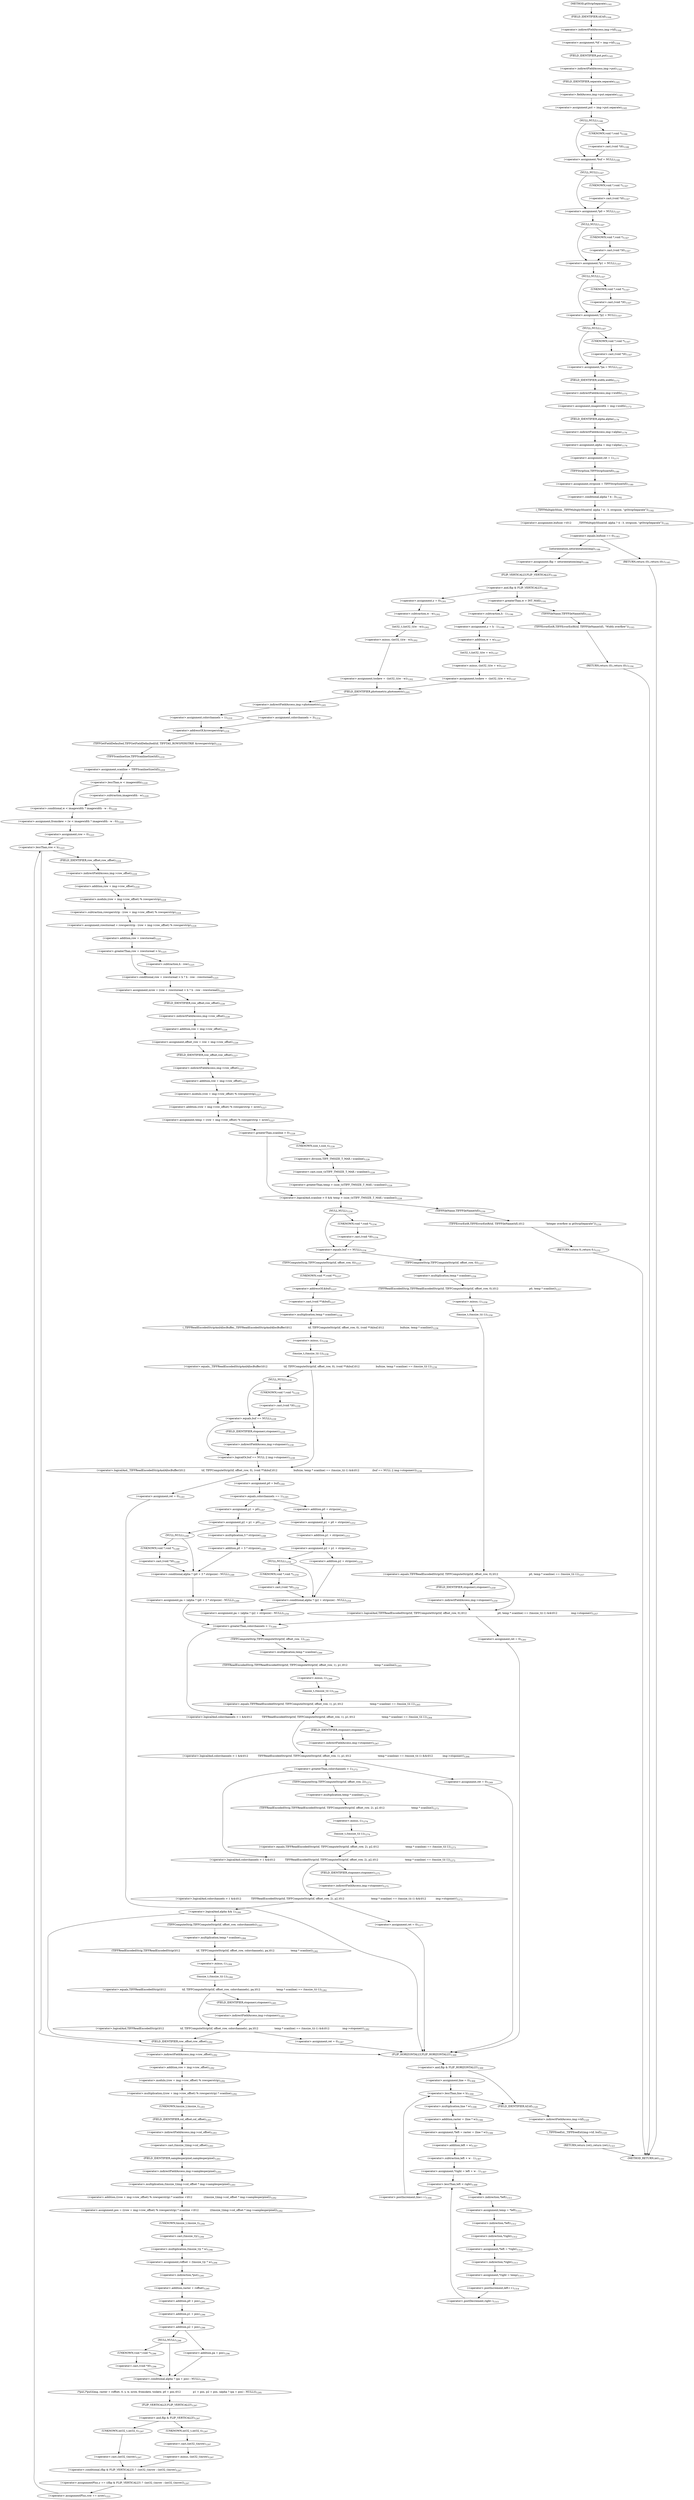 digraph "gtStripSeparate" {  
"48715" [label = <(&lt;operator&gt;.assignment,*tif = img-&gt;tif)<SUB>1164</SUB>> ]
"48721" [label = <(&lt;operator&gt;.assignment,put = img-&gt;put.separate)<SUB>1165</SUB>> ]
"48729" [label = <(&lt;operator&gt;.assignment,*buf = NULL)<SUB>1166</SUB>> ]
"48740" [label = <(&lt;operator&gt;.assignment,*p0 = NULL)<SUB>1167</SUB>> ]
"48747" [label = <(&lt;operator&gt;.assignment,*p1 = NULL)<SUB>1167</SUB>> ]
"48754" [label = <(&lt;operator&gt;.assignment,*p2 = NULL)<SUB>1167</SUB>> ]
"48761" [label = <(&lt;operator&gt;.assignment,*pa = NULL)<SUB>1167</SUB>> ]
"48777" [label = <(&lt;operator&gt;.assignment,imagewidth = img-&gt;width)<SUB>1172</SUB>> ]
"48787" [label = <(&lt;operator&gt;.assignment,alpha = img-&gt;alpha)<SUB>1176</SUB>> ]
"48794" [label = <(&lt;operator&gt;.assignment,ret = 1)<SUB>1177</SUB>> ]
"48798" [label = <(&lt;operator&gt;.assignment,stripsize = TIFFStripSize(tif))<SUB>1180</SUB>> ]
"48802" [label = <(&lt;operator&gt;.assignment,bufsize =\012        _TIFFMultiplySSize(tif, alpha ? 4 : 3, stripsize, &quot;gtStripSeparate&quot;))<SUB>1181</SUB>> ]
"48819" [label = <(&lt;operator&gt;.assignment,flip = setorientation(img))<SUB>1188</SUB>> ]
"48886" [label = <(TIFFGetFieldDefaulted,TIFFGetFieldDefaulted(tif, TIFFTAG_ROWSPERSTRIP, &amp;rowsperstrip))<SUB>1218</SUB>> ]
"48891" [label = <(&lt;operator&gt;.assignment,scanline = TIFFScanlineSize(tif))<SUB>1219</SUB>> ]
"48895" [label = <(&lt;operator&gt;.assignment,fromskew = (w &lt; imagewidth ? imagewidth - w : 0))<SUB>1220</SUB>> ]
"49320" [label = <(_TIFFfreeExt,_TIFFfreeExt(img-&gt;tif, buf))<SUB>1320</SUB>> ]
"49325" [label = <(RETURN,return (ret);,return (ret);)<SUB>1321</SUB>> ]
"48717" [label = <(&lt;operator&gt;.indirectFieldAccess,img-&gt;tif)<SUB>1164</SUB>> ]
"48723" [label = <(&lt;operator&gt;.fieldAccess,img-&gt;put.separate)<SUB>1165</SUB>> ]
"48731" [label = <(NULL,NULL)<SUB>1166</SUB>> ]
"48742" [label = <(NULL,NULL)<SUB>1167</SUB>> ]
"48749" [label = <(NULL,NULL)<SUB>1167</SUB>> ]
"48756" [label = <(NULL,NULL)<SUB>1167</SUB>> ]
"48763" [label = <(NULL,NULL)<SUB>1167</SUB>> ]
"48779" [label = <(&lt;operator&gt;.indirectFieldAccess,img-&gt;width)<SUB>1172</SUB>> ]
"48789" [label = <(&lt;operator&gt;.indirectFieldAccess,img-&gt;alpha)<SUB>1176</SUB>> ]
"48800" [label = <(TIFFStripSize,TIFFStripSize(tif))<SUB>1180</SUB>> ]
"48804" [label = <(_TIFFMultiplySSize,_TIFFMultiplySSize(tif, alpha ? 4 : 3, stripsize, &quot;gtStripSeparate&quot;))<SUB>1182</SUB>> ]
"48813" [label = <(&lt;operator&gt;.equals,bufsize == 0)<SUB>1183</SUB>> ]
"48821" [label = <(setorientation,setorientation(img))<SUB>1188</SUB>> ]
"48824" [label = <(&lt;operator&gt;.and,flip &amp; FLIP_VERTICALLY)<SUB>1189</SUB>> ]
"48867" [label = <(&lt;operator&gt;.indirectFieldAccess,img-&gt;photometric)<SUB>1205</SUB>> ]
"48889" [label = <(&lt;operator&gt;.addressOf,&amp;rowsperstrip)<SUB>1218</SUB>> ]
"48893" [label = <(TIFFScanlineSize,TIFFScanlineSize(tif))<SUB>1219</SUB>> ]
"48897" [label = <(&lt;operator&gt;.conditional,w &lt; imagewidth ? imagewidth - w : 0)<SUB>1220</SUB>> ]
"48910" [label = <(&lt;operator&gt;.lessThan,row &lt; h)<SUB>1221</SUB>> ]
"48913" [label = <(&lt;operator&gt;.assignmentPlus,row += nrow)<SUB>1221</SUB>> ]
"49263" [label = <(&lt;operator&gt;.and,flip &amp; FLIP_HORIZONTALLY)<SUB>1300</SUB>> ]
"49321" [label = <(&lt;operator&gt;.indirectFieldAccess,img-&gt;tif)<SUB>1320</SUB>> ]
"48719" [label = <(FIELD_IDENTIFIER,tif,tif)<SUB>1164</SUB>> ]
"48724" [label = <(&lt;operator&gt;.indirectFieldAccess,img-&gt;put)<SUB>1165</SUB>> ]
"48727" [label = <(FIELD_IDENTIFIER,separate,separate)<SUB>1165</SUB>> ]
"48781" [label = <(FIELD_IDENTIFIER,width,width)<SUB>1172</SUB>> ]
"48791" [label = <(FIELD_IDENTIFIER,alpha,alpha)<SUB>1176</SUB>> ]
"48806" [label = <(&lt;operator&gt;.conditional,alpha ? 4 : 3)<SUB>1182</SUB>> ]
"48817" [label = <(RETURN,return (0);,return (0);)<SUB>1185</SUB>> ]
"48826" [label = <(FLIP_VERTICALLY,FLIP_VERTICALLY)<SUB>1189</SUB>> ]
"48842" [label = <(&lt;operator&gt;.assignment,y = h - 1)<SUB>1196</SUB>> ]
"48847" [label = <(&lt;operator&gt;.assignment,toskew = -(int32_t)(w + w))<SUB>1197</SUB>> ]
"48869" [label = <(FIELD_IDENTIFIER,photometric,photometric)<SUB>1205</SUB>> ]
"48877" [label = <(&lt;operator&gt;.assignment,colorchannels = 1)<SUB>1210</SUB>> ]
"48882" [label = <(&lt;operator&gt;.assignment,colorchannels = 3)<SUB>1214</SUB>> ]
"48898" [label = <(&lt;operator&gt;.lessThan,w &lt; imagewidth)<SUB>1220</SUB>> ]
"48901" [label = <(&lt;operator&gt;.subtraction,imagewidth - w)<SUB>1220</SUB>> ]
"48907" [label = <(&lt;operator&gt;.assignment,row = 0)<SUB>1221</SUB>> ]
"48918" [label = <(&lt;operator&gt;.assignment,rowstoread = rowsperstrip - (row + img-&gt;row_offset) % rowsperstrip)<SUB>1224</SUB>> ]
"48929" [label = <(&lt;operator&gt;.assignment,nrow = (row + rowstoread &gt; h ? h - row : rowstoread))<SUB>1225</SUB>> ]
"48941" [label = <(&lt;operator&gt;.assignment,offset_row = row + img-&gt;row_offset)<SUB>1226</SUB>> ]
"48948" [label = <(&lt;operator&gt;.assignment,temp = (row + img-&gt;row_offset) % rowsperstrip + nrow)<SUB>1227</SUB>> ]
"49186" [label = <(&lt;operator&gt;.assignment,pos = ((row + img-&gt;row_offset) % rowsperstrip) * scanline +\012              ((tmsize_t)img-&gt;col_offset * img-&gt;samplesperpixel))<SUB>1292</SUB>> ]
"49208" [label = <(&lt;operator&gt;.assignment,roffset = (tmsize_t)y * w)<SUB>1294</SUB>> ]
"49215" [label = <(*put,(*put)(img, raster + roffset, 0, y, w, nrow, fromskew, toskew, p0 + pos,\012               p1 + pos, p2 + pos, (alpha ? (pa + pos) : NULL)))<SUB>1295</SUB>> ]
"49247" [label = <(&lt;operator&gt;.assignmentPlus,y += ((flip &amp; FLIP_VERTICALLY) ? -(int32_t)nrow : (int32_t)nrow))<SUB>1297</SUB>> ]
"49265" [label = <(FLIP_HORIZONTALLY,FLIP_HORIZONTALLY)<SUB>1300</SUB>> ]
"49323" [label = <(FIELD_IDENTIFIER,tif,tif)<SUB>1320</SUB>> ]
"48726" [label = <(FIELD_IDENTIFIER,put,put)<SUB>1165</SUB>> ]
"48733" [label = <(&lt;operator&gt;.cast,(void *)0)<SUB>1166</SUB>> ]
"48744" [label = <(&lt;operator&gt;.cast,(void *)0)<SUB>1167</SUB>> ]
"48751" [label = <(&lt;operator&gt;.cast,(void *)0)<SUB>1167</SUB>> ]
"48758" [label = <(&lt;operator&gt;.cast,(void *)0)<SUB>1167</SUB>> ]
"48765" [label = <(&lt;operator&gt;.cast,(void *)0)<SUB>1167</SUB>> ]
"48831" [label = <(&lt;operator&gt;.greaterThan,w &gt; INT_MAX)<SUB>1191</SUB>> ]
"48844" [label = <(&lt;operator&gt;.subtraction,h - 1)<SUB>1196</SUB>> ]
"48849" [label = <(&lt;operator&gt;.minus,-(int32_t)(w + w))<SUB>1197</SUB>> ]
"48856" [label = <(&lt;operator&gt;.assignment,y = 0)<SUB>1201</SUB>> ]
"48859" [label = <(&lt;operator&gt;.assignment,toskew = -(int32_t)(w - w))<SUB>1202</SUB>> ]
"48920" [label = <(&lt;operator&gt;.subtraction,rowsperstrip - (row + img-&gt;row_offset) % rowsperstrip)<SUB>1224</SUB>> ]
"48931" [label = <(&lt;operator&gt;.conditional,row + rowstoread &gt; h ? h - row : rowstoread)<SUB>1225</SUB>> ]
"48943" [label = <(&lt;operator&gt;.addition,row + img-&gt;row_offset)<SUB>1226</SUB>> ]
"48950" [label = <(&lt;operator&gt;.addition,(row + img-&gt;row_offset) % rowsperstrip + nrow)<SUB>1227</SUB>> ]
"48960" [label = <(&lt;operator&gt;.logicalAnd,scanline &gt; 0 &amp;&amp; temp &gt; (size_t)(TIFF_TMSIZE_T_MAX / scanline))<SUB>1228</SUB>> ]
"48980" [label = <(&lt;operator&gt;.equals,buf == NULL)<SUB>1234</SUB>> ]
"49102" [label = <(&lt;operator&gt;.logicalAnd,colorchannels &gt; 1 &amp;&amp;\012            TIFFReadEncodedStrip(tif, TIFFComputeStrip(tif, offset_row, 1), p1,\012                                 temp * scanline) == (tmsize_t)(-1) &amp;&amp;\012            img-&gt;stoponerr)<SUB>1264</SUB>> ]
"49130" [label = <(&lt;operator&gt;.logicalAnd,colorchannels &gt; 1 &amp;&amp;\012            TIFFReadEncodedStrip(tif, TIFFComputeStrip(tif, offset_row, 2), p2,\012                                 temp * scanline) == (tmsize_t)(-1) &amp;&amp;\012            img-&gt;stoponerr)<SUB>1272</SUB>> ]
"49158" [label = <(&lt;operator&gt;.logicalAnd,alpha &amp;&amp; 1)<SUB>1280</SUB>> ]
"49188" [label = <(&lt;operator&gt;.addition,((row + img-&gt;row_offset) % rowsperstrip) * scanline +\012              ((tmsize_t)img-&gt;col_offset * img-&gt;samplesperpixel))<SUB>1292</SUB>> ]
"49210" [label = <(&lt;operator&gt;.multiplication,(tmsize_t)y * w)<SUB>1294</SUB>> ]
"49216" [label = <(&lt;operator&gt;.indirection,*put)<SUB>1295</SUB>> ]
"49219" [label = <(&lt;operator&gt;.addition,raster + roffset)<SUB>1295</SUB>> ]
"49228" [label = <(&lt;operator&gt;.addition,p0 + pos)<SUB>1295</SUB>> ]
"49231" [label = <(&lt;operator&gt;.addition,p1 + pos)<SUB>1296</SUB>> ]
"49234" [label = <(&lt;operator&gt;.addition,p2 + pos)<SUB>1296</SUB>> ]
"49237" [label = <(&lt;operator&gt;.conditional,alpha ? (pa + pos) : NULL)<SUB>1296</SUB>> ]
"49249" [label = <(&lt;operator&gt;.conditional,(flip &amp; FLIP_VERTICALLY) ? -(int32_t)nrow : (int32_t)nrow)<SUB>1297</SUB>> ]
"49275" [label = <(&lt;operator&gt;.lessThan,line &lt; h)<SUB>1304</SUB>> ]
"49278" [label = <(&lt;operator&gt;.postIncrement,line++)<SUB>1304</SUB>> ]
"48734" [label = <(UNKNOWN,void *,void *)<SUB>1166</SUB>> ]
"48745" [label = <(UNKNOWN,void *,void *)<SUB>1167</SUB>> ]
"48752" [label = <(UNKNOWN,void *,void *)<SUB>1167</SUB>> ]
"48759" [label = <(UNKNOWN,void *,void *)<SUB>1167</SUB>> ]
"48766" [label = <(UNKNOWN,void *,void *)<SUB>1167</SUB>> ]
"48835" [label = <(TIFFErrorExtR,TIFFErrorExtR(tif, TIFFFileName(tif), &quot;Width overflow&quot;))<SUB>1193</SUB>> ]
"48840" [label = <(RETURN,return (0);,return (0);)<SUB>1194</SUB>> ]
"48850" [label = <(int32_t,(int32_t)(w + w))<SUB>1197</SUB>> ]
"48861" [label = <(&lt;operator&gt;.minus,-(int32_t)(w - w))<SUB>1202</SUB>> ]
"48922" [label = <(&lt;operator&gt;.modulo,(row + img-&gt;row_offset) % rowsperstrip)<SUB>1224</SUB>> ]
"48932" [label = <(&lt;operator&gt;.greaterThan,row + rowstoread &gt; h)<SUB>1225</SUB>> ]
"48937" [label = <(&lt;operator&gt;.subtraction,h - row)<SUB>1225</SUB>> ]
"48945" [label = <(&lt;operator&gt;.indirectFieldAccess,img-&gt;row_offset)<SUB>1226</SUB>> ]
"48951" [label = <(&lt;operator&gt;.modulo,(row + img-&gt;row_offset) % rowsperstrip)<SUB>1227</SUB>> ]
"48961" [label = <(&lt;operator&gt;.greaterThan,scanline &gt; 0)<SUB>1228</SUB>> ]
"48964" [label = <(&lt;operator&gt;.greaterThan,temp &gt; (size_t)(TIFF_TMSIZE_T_MAX / scanline))<SUB>1228</SUB>> ]
"48972" [label = <(TIFFErrorExtR,TIFFErrorExtR(tif, TIFFFileName(tif),\012                          &quot;Integer overflow in gtStripSeparate&quot;))<SUB>1230</SUB>> ]
"48977" [label = <(RETURN,return 0;,return 0;)<SUB>1232</SUB>> ]
"48982" [label = <(NULL,NULL)<SUB>1234</SUB>> ]
"49024" [label = <(&lt;operator&gt;.assignment,p0 = buf)<SUB>1244</SUB>> ]
"49103" [label = <(&lt;operator&gt;.logicalAnd,colorchannels &gt; 1 &amp;&amp;\012            TIFFReadEncodedStrip(tif, TIFFComputeStrip(tif, offset_row, 1), p1,\012                                 temp * scanline) == (tmsize_t)(-1))<SUB>1264</SUB>> ]
"49121" [label = <(&lt;operator&gt;.indirectFieldAccess,img-&gt;stoponerr)<SUB>1267</SUB>> ]
"49125" [label = <(&lt;operator&gt;.assignment,ret = 0)<SUB>1269</SUB>> ]
"49131" [label = <(&lt;operator&gt;.logicalAnd,colorchannels &gt; 1 &amp;&amp;\012            TIFFReadEncodedStrip(tif, TIFFComputeStrip(tif, offset_row, 2), p2,\012                                 temp * scanline) == (tmsize_t)(-1))<SUB>1272</SUB>> ]
"49149" [label = <(&lt;operator&gt;.indirectFieldAccess,img-&gt;stoponerr)<SUB>1275</SUB>> ]
"49153" [label = <(&lt;operator&gt;.assignment,ret = 0)<SUB>1277</SUB>> ]
"49189" [label = <(&lt;operator&gt;.multiplication,((row + img-&gt;row_offset) % rowsperstrip) * scanline)<SUB>1292</SUB>> ]
"49198" [label = <(&lt;operator&gt;.multiplication,(tmsize_t)img-&gt;col_offset * img-&gt;samplesperpixel)<SUB>1293</SUB>> ]
"49211" [label = <(&lt;operator&gt;.cast,(tmsize_t)y)<SUB>1294</SUB>> ]
"49239" [label = <(&lt;operator&gt;.addition,pa + pos)<SUB>1296</SUB>> ]
"49242" [label = <(NULL,NULL)<SUB>1296</SUB>> ]
"49250" [label = <(&lt;operator&gt;.and,flip &amp; FLIP_VERTICALLY)<SUB>1297</SUB>> ]
"49255" [label = <(&lt;operator&gt;.minus,-(int32_t)nrow)<SUB>1297</SUB>> ]
"49259" [label = <(&lt;operator&gt;.cast,(int32_t)nrow)<SUB>1297</SUB>> ]
"49272" [label = <(&lt;operator&gt;.assignment,line = 0)<SUB>1304</SUB>> ]
"49282" [label = <(&lt;operator&gt;.assignment,*left = raster + (line * w))<SUB>1306</SUB>> ]
"49290" [label = <(&lt;operator&gt;.assignment,*right = left + w - 1)<SUB>1307</SUB>> ]
"48837" [label = <(TIFFFileName,TIFFFileName(tif))<SUB>1193</SUB>> ]
"48851" [label = <(&lt;operator&gt;.addition,w + w)<SUB>1197</SUB>> ]
"48862" [label = <(int32_t,(int32_t)(w - w))<SUB>1202</SUB>> ]
"48923" [label = <(&lt;operator&gt;.addition,row + img-&gt;row_offset)<SUB>1224</SUB>> ]
"48933" [label = <(&lt;operator&gt;.addition,row + rowstoread)<SUB>1225</SUB>> ]
"48947" [label = <(FIELD_IDENTIFIER,row_offset,row_offset)<SUB>1226</SUB>> ]
"48952" [label = <(&lt;operator&gt;.addition,row + img-&gt;row_offset)<SUB>1227</SUB>> ]
"48966" [label = <(&lt;operator&gt;.cast,(size_t)(TIFF_TMSIZE_T_MAX / scanline))<SUB>1228</SUB>> ]
"48974" [label = <(TIFFFileName,TIFFFileName(tif))<SUB>1230</SUB>> ]
"48989" [label = <(&lt;operator&gt;.logicalAnd,_TIFFReadEncodedStripAndAllocBuffer(\012                    tif, TIFFComputeStrip(tif, offset_row, 0), (void **)&amp;buf,\012                    bufsize, temp * scanline) == (tmsize_t)(-1) &amp;&amp;\012                (buf == NULL || img-&gt;stoponerr))<SUB>1236</SUB>> ]
"49028" [label = <(&lt;operator&gt;.equals,colorchannels == 1)<SUB>1245</SUB>> ]
"49104" [label = <(&lt;operator&gt;.greaterThan,colorchannels &gt; 1)<SUB>1264</SUB>> ]
"49107" [label = <(&lt;operator&gt;.equals,TIFFReadEncodedStrip(tif, TIFFComputeStrip(tif, offset_row, 1), p1,\012                                 temp * scanline) == (tmsize_t)(-1))<SUB>1265</SUB>> ]
"49123" [label = <(FIELD_IDENTIFIER,stoponerr,stoponerr)<SUB>1267</SUB>> ]
"49132" [label = <(&lt;operator&gt;.greaterThan,colorchannels &gt; 1)<SUB>1272</SUB>> ]
"49135" [label = <(&lt;operator&gt;.equals,TIFFReadEncodedStrip(tif, TIFFComputeStrip(tif, offset_row, 2), p2,\012                                 temp * scanline) == (tmsize_t)(-1))<SUB>1273</SUB>> ]
"49151" [label = <(FIELD_IDENTIFIER,stoponerr,stoponerr)<SUB>1275</SUB>> ]
"49163" [label = <(&lt;operator&gt;.logicalAnd,TIFFReadEncodedStrip(\012                    tif, TIFFComputeStrip(tif, offset_row, colorchannels), pa,\012                    temp * scanline) == (tmsize_t)(-1) &amp;&amp;\012                img-&gt;stoponerr)<SUB>1282</SUB>> ]
"49190" [label = <(&lt;operator&gt;.modulo,(row + img-&gt;row_offset) % rowsperstrip)<SUB>1292</SUB>> ]
"49199" [label = <(&lt;operator&gt;.cast,(tmsize_t)img-&gt;col_offset)<SUB>1293</SUB>> ]
"49204" [label = <(&lt;operator&gt;.indirectFieldAccess,img-&gt;samplesperpixel)<SUB>1293</SUB>> ]
"49212" [label = <(UNKNOWN,tmsize_t,tmsize_t)<SUB>1294</SUB>> ]
"49252" [label = <(FLIP_VERTICALLY,FLIP_VERTICALLY)<SUB>1297</SUB>> ]
"49256" [label = <(&lt;operator&gt;.cast,(int32_t)nrow)<SUB>1297</SUB>> ]
"49260" [label = <(UNKNOWN,int32_t,int32_t)<SUB>1297</SUB>> ]
"49284" [label = <(&lt;operator&gt;.addition,raster + (line * w))<SUB>1306</SUB>> ]
"49292" [label = <(&lt;operator&gt;.subtraction,left + w - 1)<SUB>1307</SUB>> ]
"49298" [label = <(&lt;operator&gt;.lessThan,left &lt; right)<SUB>1309</SUB>> ]
"48863" [label = <(&lt;operator&gt;.subtraction,w - w)<SUB>1202</SUB>> ]
"48925" [label = <(&lt;operator&gt;.indirectFieldAccess,img-&gt;row_offset)<SUB>1224</SUB>> ]
"48954" [label = <(&lt;operator&gt;.indirectFieldAccess,img-&gt;row_offset)<SUB>1227</SUB>> ]
"48967" [label = <(UNKNOWN,size_t,size_t)<SUB>1228</SUB>> ]
"48968" [label = <(&lt;operator&gt;.division,TIFF_TMSIZE_T_MAX / scanline)<SUB>1228</SUB>> ]
"48984" [label = <(&lt;operator&gt;.cast,(void *)0)<SUB>1234</SUB>> ]
"48990" [label = <(&lt;operator&gt;.equals,_TIFFReadEncodedStripAndAllocBuffer(\012                    tif, TIFFComputeStrip(tif, offset_row, 0), (void **)&amp;buf,\012                    bufsize, temp * scanline) == (tmsize_t)(-1))<SUB>1236</SUB>> ]
"49008" [label = <(&lt;operator&gt;.logicalOr,buf == NULL || img-&gt;stoponerr)<SUB>1239</SUB>> ]
"49020" [label = <(&lt;operator&gt;.assignment,ret = 0)<SUB>1241</SUB>> ]
"49032" [label = <(&lt;operator&gt;.assignment,p2 = p1 = p0)<SUB>1247</SUB>> ]
"49037" [label = <(&lt;operator&gt;.assignment,pa = (alpha ? (p0 + 3 * stripsize) : NULL))<SUB>1248</SUB>> ]
"49078" [label = <(&lt;operator&gt;.logicalAnd,TIFFReadEncodedStrip(tif, TIFFComputeStrip(tif, offset_row, 0),\012                                      p0, temp * scanline) == (tmsize_t)(-1) &amp;&amp;\012                 img-&gt;stoponerr)<SUB>1257</SUB>> ]
"49108" [label = <(TIFFReadEncodedStrip,TIFFReadEncodedStrip(tif, TIFFComputeStrip(tif, offset_row, 1), p1,\012                                 temp * scanline))<SUB>1265</SUB>> ]
"49118" [label = <(tmsize_t,(tmsize_t)(-1))<SUB>1266</SUB>> ]
"49136" [label = <(TIFFReadEncodedStrip,TIFFReadEncodedStrip(tif, TIFFComputeStrip(tif, offset_row, 2), p2,\012                                 temp * scanline))<SUB>1273</SUB>> ]
"49146" [label = <(tmsize_t,(tmsize_t)(-1))<SUB>1274</SUB>> ]
"49164" [label = <(&lt;operator&gt;.equals,TIFFReadEncodedStrip(\012                    tif, TIFFComputeStrip(tif, offset_row, colorchannels), pa,\012                    temp * scanline) == (tmsize_t)(-1))<SUB>1282</SUB>> ]
"49178" [label = <(&lt;operator&gt;.indirectFieldAccess,img-&gt;stoponerr)<SUB>1285</SUB>> ]
"49182" [label = <(&lt;operator&gt;.assignment,ret = 0)<SUB>1287</SUB>> ]
"49191" [label = <(&lt;operator&gt;.addition,row + img-&gt;row_offset)<SUB>1292</SUB>> ]
"49200" [label = <(UNKNOWN,tmsize_t,tmsize_t)<SUB>1293</SUB>> ]
"49201" [label = <(&lt;operator&gt;.indirectFieldAccess,img-&gt;col_offset)<SUB>1293</SUB>> ]
"49206" [label = <(FIELD_IDENTIFIER,samplesperpixel,samplesperpixel)<SUB>1293</SUB>> ]
"49244" [label = <(&lt;operator&gt;.cast,(void *)0)<SUB>1296</SUB>> ]
"49257" [label = <(UNKNOWN,int32_t,int32_t)<SUB>1297</SUB>> ]
"49286" [label = <(&lt;operator&gt;.multiplication,line * w)<SUB>1306</SUB>> ]
"49293" [label = <(&lt;operator&gt;.addition,left + w)<SUB>1307</SUB>> ]
"49303" [label = <(&lt;operator&gt;.assignment,temp = *left)<SUB>1311</SUB>> ]
"49307" [label = <(&lt;operator&gt;.assignment,*left = *right)<SUB>1312</SUB>> ]
"49312" [label = <(&lt;operator&gt;.assignment,*right = temp)<SUB>1313</SUB>> ]
"49316" [label = <(&lt;operator&gt;.postIncrement,left++)<SUB>1314</SUB>> ]
"49318" [label = <(&lt;operator&gt;.postDecrement,right--)<SUB>1315</SUB>> ]
"48927" [label = <(FIELD_IDENTIFIER,row_offset,row_offset)<SUB>1224</SUB>> ]
"48956" [label = <(FIELD_IDENTIFIER,row_offset,row_offset)<SUB>1227</SUB>> ]
"48985" [label = <(UNKNOWN,void *,void *)<SUB>1234</SUB>> ]
"48991" [label = <(_TIFFReadEncodedStripAndAllocBuffer,_TIFFReadEncodedStripAndAllocBuffer(\012                    tif, TIFFComputeStrip(tif, offset_row, 0), (void **)&amp;buf,\012                    bufsize, temp * scanline))<SUB>1236</SUB>> ]
"49005" [label = <(tmsize_t,(tmsize_t)(-1))<SUB>1238</SUB>> ]
"49009" [label = <(&lt;operator&gt;.equals,buf == NULL)<SUB>1239</SUB>> ]
"49016" [label = <(&lt;operator&gt;.indirectFieldAccess,img-&gt;stoponerr)<SUB>1239</SUB>> ]
"49034" [label = <(&lt;operator&gt;.assignment,p1 = p0)<SUB>1247</SUB>> ]
"49039" [label = <(&lt;operator&gt;.conditional,alpha ? (p0 + 3 * stripsize) : NULL)<SUB>1248</SUB>> ]
"49053" [label = <(&lt;operator&gt;.assignment,p1 = p0 + stripsize)<SUB>1252</SUB>> ]
"49058" [label = <(&lt;operator&gt;.assignment,p2 = p1 + stripsize)<SUB>1253</SUB>> ]
"49063" [label = <(&lt;operator&gt;.assignment,pa = (alpha ? (p2 + stripsize) : NULL))<SUB>1254</SUB>> ]
"49079" [label = <(&lt;operator&gt;.equals,TIFFReadEncodedStrip(tif, TIFFComputeStrip(tif, offset_row, 0),\012                                      p0, temp * scanline) == (tmsize_t)(-1))<SUB>1257</SUB>> ]
"49093" [label = <(&lt;operator&gt;.indirectFieldAccess,img-&gt;stoponerr)<SUB>1259</SUB>> ]
"49097" [label = <(&lt;operator&gt;.assignment,ret = 0)<SUB>1261</SUB>> ]
"49110" [label = <(TIFFComputeStrip,TIFFComputeStrip(tif, offset_row, 1))<SUB>1265</SUB>> ]
"49115" [label = <(&lt;operator&gt;.multiplication,temp * scanline)<SUB>1266</SUB>> ]
"49119" [label = <(&lt;operator&gt;.minus,-1)<SUB>1266</SUB>> ]
"49138" [label = <(TIFFComputeStrip,TIFFComputeStrip(tif, offset_row, 2))<SUB>1273</SUB>> ]
"49143" [label = <(&lt;operator&gt;.multiplication,temp * scanline)<SUB>1274</SUB>> ]
"49147" [label = <(&lt;operator&gt;.minus,-1)<SUB>1274</SUB>> ]
"49165" [label = <(TIFFReadEncodedStrip,TIFFReadEncodedStrip(\012                    tif, TIFFComputeStrip(tif, offset_row, colorchannels), pa,\012                    temp * scanline))<SUB>1282</SUB>> ]
"49175" [label = <(tmsize_t,(tmsize_t)(-1))<SUB>1284</SUB>> ]
"49180" [label = <(FIELD_IDENTIFIER,stoponerr,stoponerr)<SUB>1285</SUB>> ]
"49193" [label = <(&lt;operator&gt;.indirectFieldAccess,img-&gt;row_offset)<SUB>1292</SUB>> ]
"49203" [label = <(FIELD_IDENTIFIER,col_offset,col_offset)<SUB>1293</SUB>> ]
"49245" [label = <(UNKNOWN,void *,void *)<SUB>1296</SUB>> ]
"49305" [label = <(&lt;operator&gt;.indirection,*left)<SUB>1311</SUB>> ]
"49308" [label = <(&lt;operator&gt;.indirection,*left)<SUB>1312</SUB>> ]
"49310" [label = <(&lt;operator&gt;.indirection,*right)<SUB>1312</SUB>> ]
"49313" [label = <(&lt;operator&gt;.indirection,*right)<SUB>1313</SUB>> ]
"48993" [label = <(TIFFComputeStrip,TIFFComputeStrip(tif, offset_row, 0))<SUB>1237</SUB>> ]
"48997" [label = <(&lt;operator&gt;.cast,(void **)&amp;buf)<SUB>1237</SUB>> ]
"49002" [label = <(&lt;operator&gt;.multiplication,temp * scanline)<SUB>1238</SUB>> ]
"49006" [label = <(&lt;operator&gt;.minus,-1)<SUB>1238</SUB>> ]
"49011" [label = <(NULL,NULL)<SUB>1239</SUB>> ]
"49018" [label = <(FIELD_IDENTIFIER,stoponerr,stoponerr)<SUB>1239</SUB>> ]
"49041" [label = <(&lt;operator&gt;.addition,p0 + 3 * stripsize)<SUB>1248</SUB>> ]
"49046" [label = <(NULL,NULL)<SUB>1248</SUB>> ]
"49055" [label = <(&lt;operator&gt;.addition,p0 + stripsize)<SUB>1252</SUB>> ]
"49060" [label = <(&lt;operator&gt;.addition,p1 + stripsize)<SUB>1253</SUB>> ]
"49065" [label = <(&lt;operator&gt;.conditional,alpha ? (p2 + stripsize) : NULL)<SUB>1254</SUB>> ]
"49080" [label = <(TIFFReadEncodedStrip,TIFFReadEncodedStrip(tif, TIFFComputeStrip(tif, offset_row, 0),\012                                      p0, temp * scanline))<SUB>1257</SUB>> ]
"49090" [label = <(tmsize_t,(tmsize_t)(-1))<SUB>1258</SUB>> ]
"49095" [label = <(FIELD_IDENTIFIER,stoponerr,stoponerr)<SUB>1259</SUB>> ]
"49167" [label = <(TIFFComputeStrip,TIFFComputeStrip(tif, offset_row, colorchannels))<SUB>1283</SUB>> ]
"49172" [label = <(&lt;operator&gt;.multiplication,temp * scanline)<SUB>1284</SUB>> ]
"49176" [label = <(&lt;operator&gt;.minus,-1)<SUB>1284</SUB>> ]
"49195" [label = <(FIELD_IDENTIFIER,row_offset,row_offset)<SUB>1292</SUB>> ]
"48998" [label = <(UNKNOWN,void **,void **)<SUB>1237</SUB>> ]
"48999" [label = <(&lt;operator&gt;.addressOf,&amp;buf)<SUB>1237</SUB>> ]
"49043" [label = <(&lt;operator&gt;.multiplication,3 * stripsize)<SUB>1248</SUB>> ]
"49067" [label = <(&lt;operator&gt;.addition,p2 + stripsize)<SUB>1254</SUB>> ]
"49070" [label = <(NULL,NULL)<SUB>1254</SUB>> ]
"49082" [label = <(TIFFComputeStrip,TIFFComputeStrip(tif, offset_row, 0))<SUB>1257</SUB>> ]
"49087" [label = <(&lt;operator&gt;.multiplication,temp * scanline)<SUB>1258</SUB>> ]
"49091" [label = <(&lt;operator&gt;.minus,-1)<SUB>1258</SUB>> ]
"49013" [label = <(&lt;operator&gt;.cast,(void *)0)<SUB>1239</SUB>> ]
"49048" [label = <(&lt;operator&gt;.cast,(void *)0)<SUB>1248</SUB>> ]
"49014" [label = <(UNKNOWN,void *,void *)<SUB>1239</SUB>> ]
"49049" [label = <(UNKNOWN,void *,void *)<SUB>1248</SUB>> ]
"49072" [label = <(&lt;operator&gt;.cast,(void *)0)<SUB>1254</SUB>> ]
"49073" [label = <(UNKNOWN,void *,void *)<SUB>1254</SUB>> ]
"48708" [label = <(METHOD,gtStripSeparate)<SUB>1161</SUB>> ]
"49327" [label = <(METHOD_RETURN,int)<SUB>1161</SUB>> ]
  "48715" -> "48726" 
  "48721" -> "48731" 
  "48729" -> "48742" 
  "48740" -> "48749" 
  "48747" -> "48756" 
  "48754" -> "48763" 
  "48761" -> "48781" 
  "48777" -> "48791" 
  "48787" -> "48794" 
  "48794" -> "48800" 
  "48798" -> "48806" 
  "48802" -> "48813" 
  "48819" -> "48826" 
  "48886" -> "48893" 
  "48891" -> "48898" 
  "48895" -> "48907" 
  "49320" -> "49325" 
  "49325" -> "49327" 
  "48717" -> "48715" 
  "48723" -> "48721" 
  "48731" -> "48734" 
  "48731" -> "48729" 
  "48742" -> "48745" 
  "48742" -> "48740" 
  "48749" -> "48752" 
  "48749" -> "48747" 
  "48756" -> "48759" 
  "48756" -> "48754" 
  "48763" -> "48766" 
  "48763" -> "48761" 
  "48779" -> "48777" 
  "48789" -> "48787" 
  "48800" -> "48798" 
  "48804" -> "48802" 
  "48813" -> "48817" 
  "48813" -> "48821" 
  "48821" -> "48819" 
  "48824" -> "48831" 
  "48824" -> "48856" 
  "48867" -> "48877" 
  "48867" -> "48882" 
  "48889" -> "48886" 
  "48893" -> "48891" 
  "48897" -> "48895" 
  "48910" -> "48927" 
  "48910" -> "49265" 
  "48913" -> "48910" 
  "49263" -> "49272" 
  "49263" -> "49323" 
  "49321" -> "49320" 
  "48719" -> "48717" 
  "48724" -> "48727" 
  "48727" -> "48723" 
  "48781" -> "48779" 
  "48791" -> "48789" 
  "48806" -> "48804" 
  "48817" -> "49327" 
  "48826" -> "48824" 
  "48842" -> "48851" 
  "48847" -> "48869" 
  "48869" -> "48867" 
  "48877" -> "48889" 
  "48882" -> "48889" 
  "48898" -> "48901" 
  "48898" -> "48897" 
  "48901" -> "48897" 
  "48907" -> "48910" 
  "48918" -> "48933" 
  "48929" -> "48947" 
  "48941" -> "48956" 
  "48948" -> "48961" 
  "49186" -> "49212" 
  "49208" -> "49216" 
  "49215" -> "49252" 
  "49247" -> "48913" 
  "49265" -> "49263" 
  "49323" -> "49321" 
  "48726" -> "48724" 
  "48733" -> "48729" 
  "48744" -> "48740" 
  "48751" -> "48747" 
  "48758" -> "48754" 
  "48765" -> "48761" 
  "48831" -> "48837" 
  "48831" -> "48844" 
  "48844" -> "48842" 
  "48849" -> "48847" 
  "48856" -> "48863" 
  "48859" -> "48869" 
  "48920" -> "48918" 
  "48931" -> "48929" 
  "48943" -> "48941" 
  "48950" -> "48948" 
  "48960" -> "48974" 
  "48960" -> "48982" 
  "48980" -> "48993" 
  "48980" -> "49082" 
  "49102" -> "49125" 
  "49102" -> "49132" 
  "49130" -> "49153" 
  "49130" -> "49158" 
  "49158" -> "49167" 
  "49158" -> "49195" 
  "49188" -> "49186" 
  "49210" -> "49208" 
  "49216" -> "49219" 
  "49219" -> "49228" 
  "49228" -> "49231" 
  "49231" -> "49234" 
  "49234" -> "49242" 
  "49234" -> "49239" 
  "49237" -> "49215" 
  "49249" -> "49247" 
  "49275" -> "49286" 
  "49275" -> "49323" 
  "49278" -> "49275" 
  "48734" -> "48733" 
  "48745" -> "48744" 
  "48752" -> "48751" 
  "48759" -> "48758" 
  "48766" -> "48765" 
  "48835" -> "48840" 
  "48840" -> "49327" 
  "48850" -> "48849" 
  "48861" -> "48859" 
  "48922" -> "48920" 
  "48932" -> "48937" 
  "48932" -> "48931" 
  "48937" -> "48931" 
  "48945" -> "48943" 
  "48951" -> "48950" 
  "48961" -> "48960" 
  "48961" -> "48967" 
  "48964" -> "48960" 
  "48972" -> "48977" 
  "48977" -> "49327" 
  "48982" -> "48985" 
  "48982" -> "48980" 
  "49024" -> "49028" 
  "49103" -> "49102" 
  "49103" -> "49123" 
  "49121" -> "49102" 
  "49125" -> "49265" 
  "49131" -> "49130" 
  "49131" -> "49151" 
  "49149" -> "49130" 
  "49153" -> "49265" 
  "49189" -> "49200" 
  "49198" -> "49188" 
  "49211" -> "49210" 
  "49239" -> "49237" 
  "49242" -> "49245" 
  "49242" -> "49237" 
  "49250" -> "49257" 
  "49250" -> "49260" 
  "49255" -> "49249" 
  "49259" -> "49249" 
  "49272" -> "49275" 
  "49282" -> "49293" 
  "49290" -> "49298" 
  "48837" -> "48835" 
  "48851" -> "48850" 
  "48862" -> "48861" 
  "48923" -> "48922" 
  "48933" -> "48932" 
  "48947" -> "48945" 
  "48952" -> "48951" 
  "48966" -> "48964" 
  "48974" -> "48972" 
  "48989" -> "49020" 
  "48989" -> "49024" 
  "49028" -> "49034" 
  "49028" -> "49055" 
  "49104" -> "49103" 
  "49104" -> "49110" 
  "49107" -> "49103" 
  "49123" -> "49121" 
  "49132" -> "49131" 
  "49132" -> "49138" 
  "49135" -> "49131" 
  "49151" -> "49149" 
  "49163" -> "49182" 
  "49163" -> "49195" 
  "49190" -> "49189" 
  "49199" -> "49206" 
  "49204" -> "49198" 
  "49212" -> "49211" 
  "49252" -> "49250" 
  "49256" -> "49255" 
  "49260" -> "49259" 
  "49284" -> "49282" 
  "49292" -> "49290" 
  "49298" -> "49305" 
  "49298" -> "49278" 
  "48863" -> "48862" 
  "48925" -> "48923" 
  "48954" -> "48952" 
  "48967" -> "48968" 
  "48968" -> "48966" 
  "48984" -> "48980" 
  "48990" -> "48989" 
  "48990" -> "49011" 
  "49008" -> "48989" 
  "49020" -> "49265" 
  "49032" -> "49046" 
  "49032" -> "49043" 
  "49037" -> "49104" 
  "49078" -> "49097" 
  "49078" -> "49104" 
  "49108" -> "49119" 
  "49118" -> "49107" 
  "49136" -> "49147" 
  "49146" -> "49135" 
  "49164" -> "49163" 
  "49164" -> "49180" 
  "49178" -> "49163" 
  "49182" -> "49265" 
  "49191" -> "49190" 
  "49200" -> "49203" 
  "49201" -> "49199" 
  "49206" -> "49204" 
  "49244" -> "49237" 
  "49257" -> "49256" 
  "49286" -> "49284" 
  "49293" -> "49292" 
  "49303" -> "49308" 
  "49307" -> "49313" 
  "49312" -> "49316" 
  "49316" -> "49318" 
  "49318" -> "49298" 
  "48927" -> "48925" 
  "48956" -> "48954" 
  "48985" -> "48984" 
  "48991" -> "49006" 
  "49005" -> "48990" 
  "49009" -> "49008" 
  "49009" -> "49018" 
  "49016" -> "49008" 
  "49034" -> "49032" 
  "49039" -> "49037" 
  "49053" -> "49060" 
  "49058" -> "49070" 
  "49058" -> "49067" 
  "49063" -> "49104" 
  "49079" -> "49078" 
  "49079" -> "49095" 
  "49093" -> "49078" 
  "49097" -> "49265" 
  "49110" -> "49115" 
  "49115" -> "49108" 
  "49119" -> "49118" 
  "49138" -> "49143" 
  "49143" -> "49136" 
  "49147" -> "49146" 
  "49165" -> "49176" 
  "49175" -> "49164" 
  "49180" -> "49178" 
  "49193" -> "49191" 
  "49203" -> "49201" 
  "49245" -> "49244" 
  "49305" -> "49303" 
  "49308" -> "49310" 
  "49310" -> "49307" 
  "49313" -> "49312" 
  "48993" -> "48998" 
  "48997" -> "49002" 
  "49002" -> "48991" 
  "49006" -> "49005" 
  "49011" -> "49014" 
  "49011" -> "49009" 
  "49018" -> "49016" 
  "49041" -> "49039" 
  "49046" -> "49049" 
  "49046" -> "49039" 
  "49055" -> "49053" 
  "49060" -> "49058" 
  "49065" -> "49063" 
  "49080" -> "49091" 
  "49090" -> "49079" 
  "49095" -> "49093" 
  "49167" -> "49172" 
  "49172" -> "49165" 
  "49176" -> "49175" 
  "49195" -> "49193" 
  "48998" -> "48999" 
  "48999" -> "48997" 
  "49043" -> "49041" 
  "49067" -> "49065" 
  "49070" -> "49073" 
  "49070" -> "49065" 
  "49082" -> "49087" 
  "49087" -> "49080" 
  "49091" -> "49090" 
  "49013" -> "49009" 
  "49048" -> "49039" 
  "49014" -> "49013" 
  "49049" -> "49048" 
  "49072" -> "49065" 
  "49073" -> "49072" 
  "48708" -> "48719" 
}
